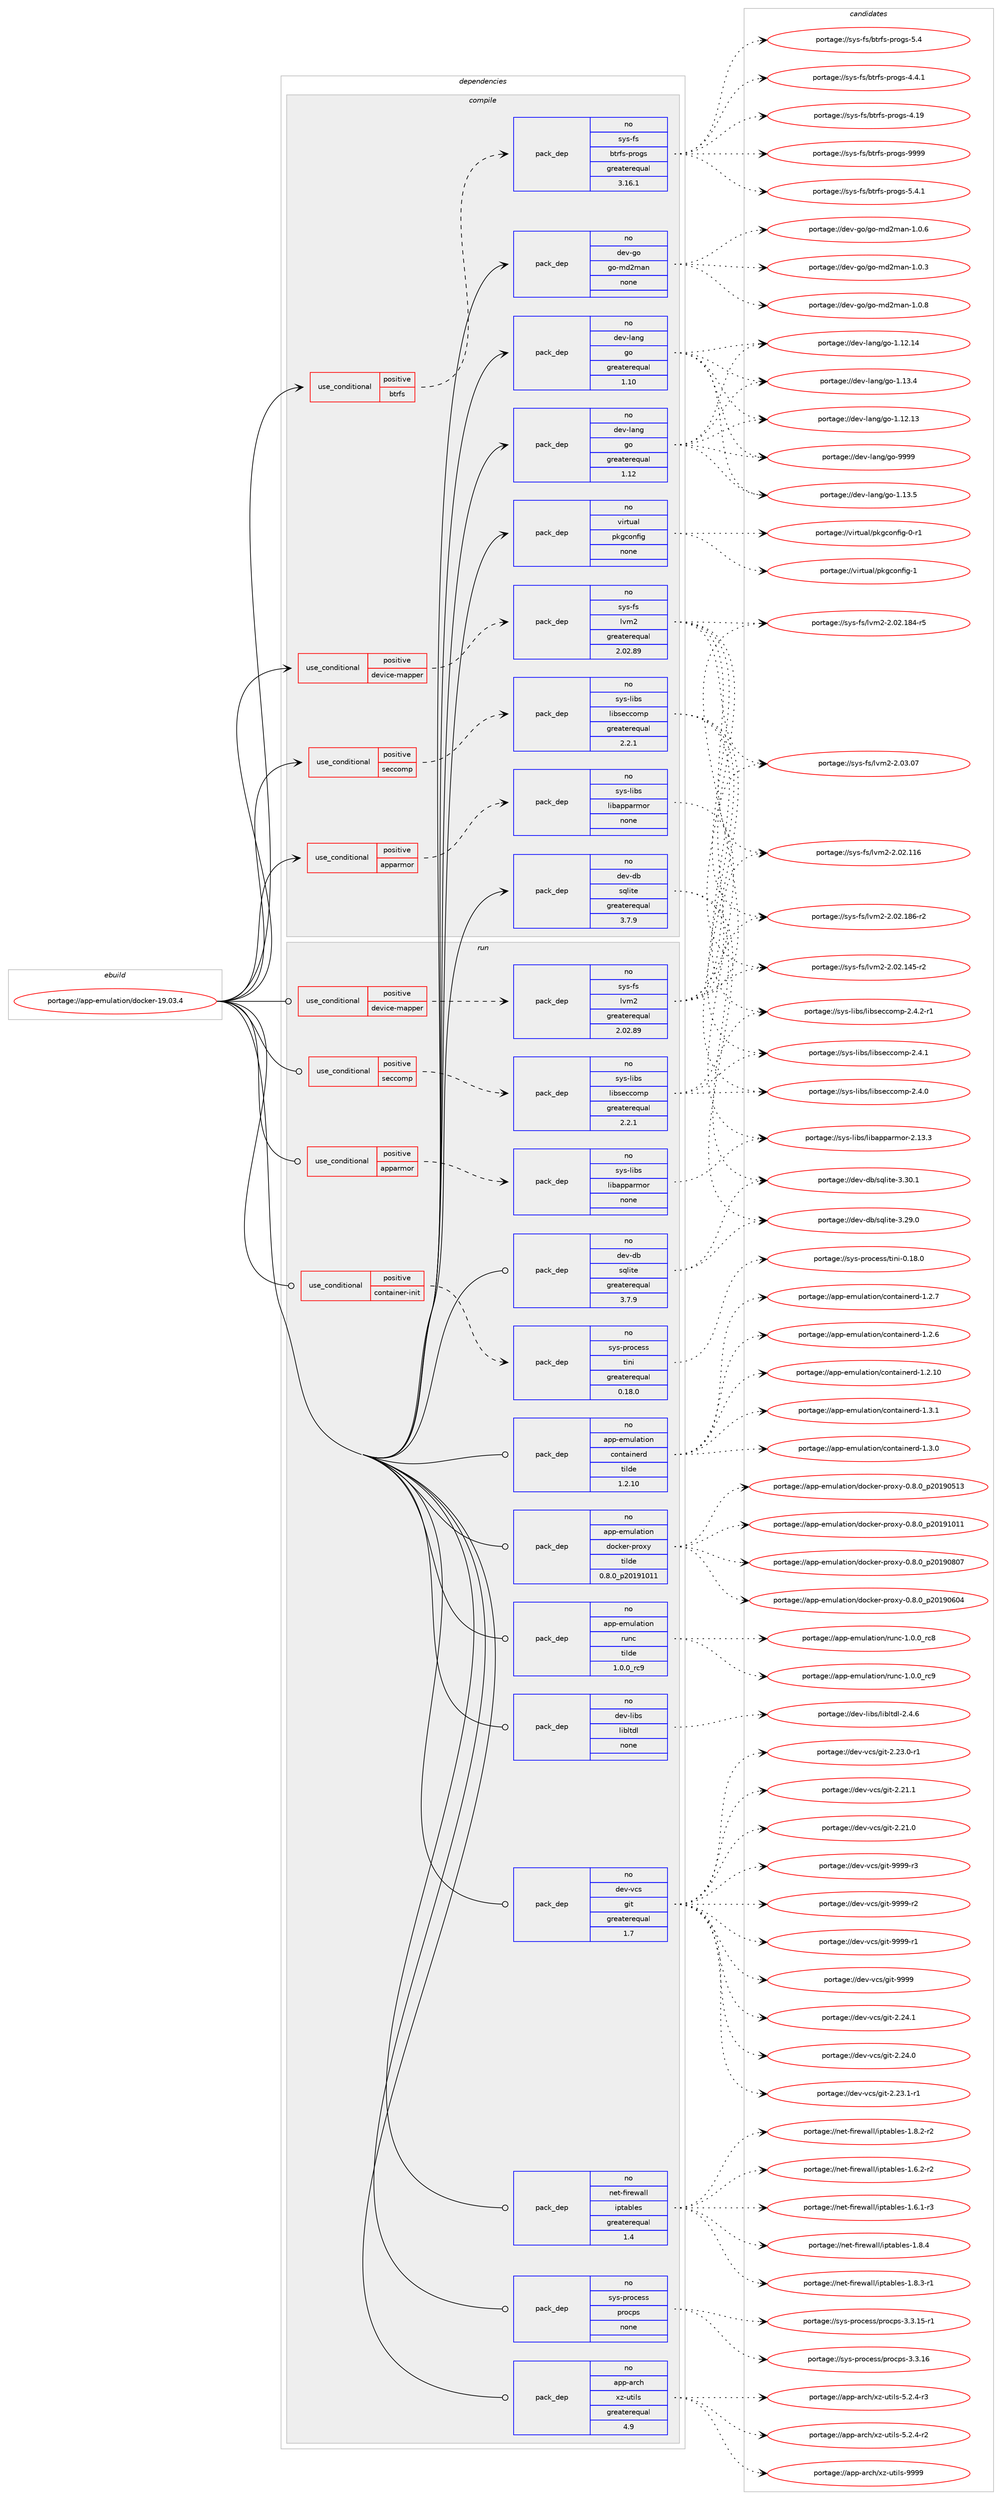 digraph prolog {

# *************
# Graph options
# *************

newrank=true;
concentrate=true;
compound=true;
graph [rankdir=LR,fontname=Helvetica,fontsize=10,ranksep=1.5];#, ranksep=2.5, nodesep=0.2];
edge  [arrowhead=vee];
node  [fontname=Helvetica,fontsize=10];

# **********
# The ebuild
# **********

subgraph cluster_leftcol {
color=gray;
label=<<i>ebuild</i>>;
id [label="portage://app-emulation/docker-19.03.4", color=red, width=4, href="../app-emulation/docker-19.03.4.svg"];
}

# ****************
# The dependencies
# ****************

subgraph cluster_midcol {
color=gray;
label=<<i>dependencies</i>>;
subgraph cluster_compile {
fillcolor="#eeeeee";
style=filled;
label=<<i>compile</i>>;
subgraph cond148621 {
dependency631137 [label=<<TABLE BORDER="0" CELLBORDER="1" CELLSPACING="0" CELLPADDING="4"><TR><TD ROWSPAN="3" CELLPADDING="10">use_conditional</TD></TR><TR><TD>positive</TD></TR><TR><TD>apparmor</TD></TR></TABLE>>, shape=none, color=red];
subgraph pack474109 {
dependency631138 [label=<<TABLE BORDER="0" CELLBORDER="1" CELLSPACING="0" CELLPADDING="4" WIDTH="220"><TR><TD ROWSPAN="6" CELLPADDING="30">pack_dep</TD></TR><TR><TD WIDTH="110">no</TD></TR><TR><TD>sys-libs</TD></TR><TR><TD>libapparmor</TD></TR><TR><TD>none</TD></TR><TR><TD></TD></TR></TABLE>>, shape=none, color=blue];
}
dependency631137:e -> dependency631138:w [weight=20,style="dashed",arrowhead="vee"];
}
id:e -> dependency631137:w [weight=20,style="solid",arrowhead="vee"];
subgraph cond148622 {
dependency631139 [label=<<TABLE BORDER="0" CELLBORDER="1" CELLSPACING="0" CELLPADDING="4"><TR><TD ROWSPAN="3" CELLPADDING="10">use_conditional</TD></TR><TR><TD>positive</TD></TR><TR><TD>btrfs</TD></TR></TABLE>>, shape=none, color=red];
subgraph pack474110 {
dependency631140 [label=<<TABLE BORDER="0" CELLBORDER="1" CELLSPACING="0" CELLPADDING="4" WIDTH="220"><TR><TD ROWSPAN="6" CELLPADDING="30">pack_dep</TD></TR><TR><TD WIDTH="110">no</TD></TR><TR><TD>sys-fs</TD></TR><TR><TD>btrfs-progs</TD></TR><TR><TD>greaterequal</TD></TR><TR><TD>3.16.1</TD></TR></TABLE>>, shape=none, color=blue];
}
dependency631139:e -> dependency631140:w [weight=20,style="dashed",arrowhead="vee"];
}
id:e -> dependency631139:w [weight=20,style="solid",arrowhead="vee"];
subgraph cond148623 {
dependency631141 [label=<<TABLE BORDER="0" CELLBORDER="1" CELLSPACING="0" CELLPADDING="4"><TR><TD ROWSPAN="3" CELLPADDING="10">use_conditional</TD></TR><TR><TD>positive</TD></TR><TR><TD>device-mapper</TD></TR></TABLE>>, shape=none, color=red];
subgraph pack474111 {
dependency631142 [label=<<TABLE BORDER="0" CELLBORDER="1" CELLSPACING="0" CELLPADDING="4" WIDTH="220"><TR><TD ROWSPAN="6" CELLPADDING="30">pack_dep</TD></TR><TR><TD WIDTH="110">no</TD></TR><TR><TD>sys-fs</TD></TR><TR><TD>lvm2</TD></TR><TR><TD>greaterequal</TD></TR><TR><TD>2.02.89</TD></TR></TABLE>>, shape=none, color=blue];
}
dependency631141:e -> dependency631142:w [weight=20,style="dashed",arrowhead="vee"];
}
id:e -> dependency631141:w [weight=20,style="solid",arrowhead="vee"];
subgraph cond148624 {
dependency631143 [label=<<TABLE BORDER="0" CELLBORDER="1" CELLSPACING="0" CELLPADDING="4"><TR><TD ROWSPAN="3" CELLPADDING="10">use_conditional</TD></TR><TR><TD>positive</TD></TR><TR><TD>seccomp</TD></TR></TABLE>>, shape=none, color=red];
subgraph pack474112 {
dependency631144 [label=<<TABLE BORDER="0" CELLBORDER="1" CELLSPACING="0" CELLPADDING="4" WIDTH="220"><TR><TD ROWSPAN="6" CELLPADDING="30">pack_dep</TD></TR><TR><TD WIDTH="110">no</TD></TR><TR><TD>sys-libs</TD></TR><TR><TD>libseccomp</TD></TR><TR><TD>greaterequal</TD></TR><TR><TD>2.2.1</TD></TR></TABLE>>, shape=none, color=blue];
}
dependency631143:e -> dependency631144:w [weight=20,style="dashed",arrowhead="vee"];
}
id:e -> dependency631143:w [weight=20,style="solid",arrowhead="vee"];
subgraph pack474113 {
dependency631145 [label=<<TABLE BORDER="0" CELLBORDER="1" CELLSPACING="0" CELLPADDING="4" WIDTH="220"><TR><TD ROWSPAN="6" CELLPADDING="30">pack_dep</TD></TR><TR><TD WIDTH="110">no</TD></TR><TR><TD>dev-db</TD></TR><TR><TD>sqlite</TD></TR><TR><TD>greaterequal</TD></TR><TR><TD>3.7.9</TD></TR></TABLE>>, shape=none, color=blue];
}
id:e -> dependency631145:w [weight=20,style="solid",arrowhead="vee"];
subgraph pack474114 {
dependency631146 [label=<<TABLE BORDER="0" CELLBORDER="1" CELLSPACING="0" CELLPADDING="4" WIDTH="220"><TR><TD ROWSPAN="6" CELLPADDING="30">pack_dep</TD></TR><TR><TD WIDTH="110">no</TD></TR><TR><TD>dev-go</TD></TR><TR><TD>go-md2man</TD></TR><TR><TD>none</TD></TR><TR><TD></TD></TR></TABLE>>, shape=none, color=blue];
}
id:e -> dependency631146:w [weight=20,style="solid",arrowhead="vee"];
subgraph pack474115 {
dependency631147 [label=<<TABLE BORDER="0" CELLBORDER="1" CELLSPACING="0" CELLPADDING="4" WIDTH="220"><TR><TD ROWSPAN="6" CELLPADDING="30">pack_dep</TD></TR><TR><TD WIDTH="110">no</TD></TR><TR><TD>dev-lang</TD></TR><TR><TD>go</TD></TR><TR><TD>greaterequal</TD></TR><TR><TD>1.10</TD></TR></TABLE>>, shape=none, color=blue];
}
id:e -> dependency631147:w [weight=20,style="solid",arrowhead="vee"];
subgraph pack474116 {
dependency631148 [label=<<TABLE BORDER="0" CELLBORDER="1" CELLSPACING="0" CELLPADDING="4" WIDTH="220"><TR><TD ROWSPAN="6" CELLPADDING="30">pack_dep</TD></TR><TR><TD WIDTH="110">no</TD></TR><TR><TD>dev-lang</TD></TR><TR><TD>go</TD></TR><TR><TD>greaterequal</TD></TR><TR><TD>1.12</TD></TR></TABLE>>, shape=none, color=blue];
}
id:e -> dependency631148:w [weight=20,style="solid",arrowhead="vee"];
subgraph pack474117 {
dependency631149 [label=<<TABLE BORDER="0" CELLBORDER="1" CELLSPACING="0" CELLPADDING="4" WIDTH="220"><TR><TD ROWSPAN="6" CELLPADDING="30">pack_dep</TD></TR><TR><TD WIDTH="110">no</TD></TR><TR><TD>virtual</TD></TR><TR><TD>pkgconfig</TD></TR><TR><TD>none</TD></TR><TR><TD></TD></TR></TABLE>>, shape=none, color=blue];
}
id:e -> dependency631149:w [weight=20,style="solid",arrowhead="vee"];
}
subgraph cluster_compileandrun {
fillcolor="#eeeeee";
style=filled;
label=<<i>compile and run</i>>;
}
subgraph cluster_run {
fillcolor="#eeeeee";
style=filled;
label=<<i>run</i>>;
subgraph cond148625 {
dependency631150 [label=<<TABLE BORDER="0" CELLBORDER="1" CELLSPACING="0" CELLPADDING="4"><TR><TD ROWSPAN="3" CELLPADDING="10">use_conditional</TD></TR><TR><TD>positive</TD></TR><TR><TD>apparmor</TD></TR></TABLE>>, shape=none, color=red];
subgraph pack474118 {
dependency631151 [label=<<TABLE BORDER="0" CELLBORDER="1" CELLSPACING="0" CELLPADDING="4" WIDTH="220"><TR><TD ROWSPAN="6" CELLPADDING="30">pack_dep</TD></TR><TR><TD WIDTH="110">no</TD></TR><TR><TD>sys-libs</TD></TR><TR><TD>libapparmor</TD></TR><TR><TD>none</TD></TR><TR><TD></TD></TR></TABLE>>, shape=none, color=blue];
}
dependency631150:e -> dependency631151:w [weight=20,style="dashed",arrowhead="vee"];
}
id:e -> dependency631150:w [weight=20,style="solid",arrowhead="odot"];
subgraph cond148626 {
dependency631152 [label=<<TABLE BORDER="0" CELLBORDER="1" CELLSPACING="0" CELLPADDING="4"><TR><TD ROWSPAN="3" CELLPADDING="10">use_conditional</TD></TR><TR><TD>positive</TD></TR><TR><TD>container-init</TD></TR></TABLE>>, shape=none, color=red];
subgraph pack474119 {
dependency631153 [label=<<TABLE BORDER="0" CELLBORDER="1" CELLSPACING="0" CELLPADDING="4" WIDTH="220"><TR><TD ROWSPAN="6" CELLPADDING="30">pack_dep</TD></TR><TR><TD WIDTH="110">no</TD></TR><TR><TD>sys-process</TD></TR><TR><TD>tini</TD></TR><TR><TD>greaterequal</TD></TR><TR><TD>0.18.0</TD></TR></TABLE>>, shape=none, color=blue];
}
dependency631152:e -> dependency631153:w [weight=20,style="dashed",arrowhead="vee"];
}
id:e -> dependency631152:w [weight=20,style="solid",arrowhead="odot"];
subgraph cond148627 {
dependency631154 [label=<<TABLE BORDER="0" CELLBORDER="1" CELLSPACING="0" CELLPADDING="4"><TR><TD ROWSPAN="3" CELLPADDING="10">use_conditional</TD></TR><TR><TD>positive</TD></TR><TR><TD>device-mapper</TD></TR></TABLE>>, shape=none, color=red];
subgraph pack474120 {
dependency631155 [label=<<TABLE BORDER="0" CELLBORDER="1" CELLSPACING="0" CELLPADDING="4" WIDTH="220"><TR><TD ROWSPAN="6" CELLPADDING="30">pack_dep</TD></TR><TR><TD WIDTH="110">no</TD></TR><TR><TD>sys-fs</TD></TR><TR><TD>lvm2</TD></TR><TR><TD>greaterequal</TD></TR><TR><TD>2.02.89</TD></TR></TABLE>>, shape=none, color=blue];
}
dependency631154:e -> dependency631155:w [weight=20,style="dashed",arrowhead="vee"];
}
id:e -> dependency631154:w [weight=20,style="solid",arrowhead="odot"];
subgraph cond148628 {
dependency631156 [label=<<TABLE BORDER="0" CELLBORDER="1" CELLSPACING="0" CELLPADDING="4"><TR><TD ROWSPAN="3" CELLPADDING="10">use_conditional</TD></TR><TR><TD>positive</TD></TR><TR><TD>seccomp</TD></TR></TABLE>>, shape=none, color=red];
subgraph pack474121 {
dependency631157 [label=<<TABLE BORDER="0" CELLBORDER="1" CELLSPACING="0" CELLPADDING="4" WIDTH="220"><TR><TD ROWSPAN="6" CELLPADDING="30">pack_dep</TD></TR><TR><TD WIDTH="110">no</TD></TR><TR><TD>sys-libs</TD></TR><TR><TD>libseccomp</TD></TR><TR><TD>greaterequal</TD></TR><TR><TD>2.2.1</TD></TR></TABLE>>, shape=none, color=blue];
}
dependency631156:e -> dependency631157:w [weight=20,style="dashed",arrowhead="vee"];
}
id:e -> dependency631156:w [weight=20,style="solid",arrowhead="odot"];
subgraph pack474122 {
dependency631158 [label=<<TABLE BORDER="0" CELLBORDER="1" CELLSPACING="0" CELLPADDING="4" WIDTH="220"><TR><TD ROWSPAN="6" CELLPADDING="30">pack_dep</TD></TR><TR><TD WIDTH="110">no</TD></TR><TR><TD>app-arch</TD></TR><TR><TD>xz-utils</TD></TR><TR><TD>greaterequal</TD></TR><TR><TD>4.9</TD></TR></TABLE>>, shape=none, color=blue];
}
id:e -> dependency631158:w [weight=20,style="solid",arrowhead="odot"];
subgraph pack474123 {
dependency631159 [label=<<TABLE BORDER="0" CELLBORDER="1" CELLSPACING="0" CELLPADDING="4" WIDTH="220"><TR><TD ROWSPAN="6" CELLPADDING="30">pack_dep</TD></TR><TR><TD WIDTH="110">no</TD></TR><TR><TD>app-emulation</TD></TR><TR><TD>containerd</TD></TR><TR><TD>tilde</TD></TR><TR><TD>1.2.10</TD></TR></TABLE>>, shape=none, color=blue];
}
id:e -> dependency631159:w [weight=20,style="solid",arrowhead="odot"];
subgraph pack474124 {
dependency631160 [label=<<TABLE BORDER="0" CELLBORDER="1" CELLSPACING="0" CELLPADDING="4" WIDTH="220"><TR><TD ROWSPAN="6" CELLPADDING="30">pack_dep</TD></TR><TR><TD WIDTH="110">no</TD></TR><TR><TD>app-emulation</TD></TR><TR><TD>docker-proxy</TD></TR><TR><TD>tilde</TD></TR><TR><TD>0.8.0_p20191011</TD></TR></TABLE>>, shape=none, color=blue];
}
id:e -> dependency631160:w [weight=20,style="solid",arrowhead="odot"];
subgraph pack474125 {
dependency631161 [label=<<TABLE BORDER="0" CELLBORDER="1" CELLSPACING="0" CELLPADDING="4" WIDTH="220"><TR><TD ROWSPAN="6" CELLPADDING="30">pack_dep</TD></TR><TR><TD WIDTH="110">no</TD></TR><TR><TD>app-emulation</TD></TR><TR><TD>runc</TD></TR><TR><TD>tilde</TD></TR><TR><TD>1.0.0_rc9</TD></TR></TABLE>>, shape=none, color=blue];
}
id:e -> dependency631161:w [weight=20,style="solid",arrowhead="odot"];
subgraph pack474126 {
dependency631162 [label=<<TABLE BORDER="0" CELLBORDER="1" CELLSPACING="0" CELLPADDING="4" WIDTH="220"><TR><TD ROWSPAN="6" CELLPADDING="30">pack_dep</TD></TR><TR><TD WIDTH="110">no</TD></TR><TR><TD>dev-db</TD></TR><TR><TD>sqlite</TD></TR><TR><TD>greaterequal</TD></TR><TR><TD>3.7.9</TD></TR></TABLE>>, shape=none, color=blue];
}
id:e -> dependency631162:w [weight=20,style="solid",arrowhead="odot"];
subgraph pack474127 {
dependency631163 [label=<<TABLE BORDER="0" CELLBORDER="1" CELLSPACING="0" CELLPADDING="4" WIDTH="220"><TR><TD ROWSPAN="6" CELLPADDING="30">pack_dep</TD></TR><TR><TD WIDTH="110">no</TD></TR><TR><TD>dev-libs</TD></TR><TR><TD>libltdl</TD></TR><TR><TD>none</TD></TR><TR><TD></TD></TR></TABLE>>, shape=none, color=blue];
}
id:e -> dependency631163:w [weight=20,style="solid",arrowhead="odot"];
subgraph pack474128 {
dependency631164 [label=<<TABLE BORDER="0" CELLBORDER="1" CELLSPACING="0" CELLPADDING="4" WIDTH="220"><TR><TD ROWSPAN="6" CELLPADDING="30">pack_dep</TD></TR><TR><TD WIDTH="110">no</TD></TR><TR><TD>dev-vcs</TD></TR><TR><TD>git</TD></TR><TR><TD>greaterequal</TD></TR><TR><TD>1.7</TD></TR></TABLE>>, shape=none, color=blue];
}
id:e -> dependency631164:w [weight=20,style="solid",arrowhead="odot"];
subgraph pack474129 {
dependency631165 [label=<<TABLE BORDER="0" CELLBORDER="1" CELLSPACING="0" CELLPADDING="4" WIDTH="220"><TR><TD ROWSPAN="6" CELLPADDING="30">pack_dep</TD></TR><TR><TD WIDTH="110">no</TD></TR><TR><TD>net-firewall</TD></TR><TR><TD>iptables</TD></TR><TR><TD>greaterequal</TD></TR><TR><TD>1.4</TD></TR></TABLE>>, shape=none, color=blue];
}
id:e -> dependency631165:w [weight=20,style="solid",arrowhead="odot"];
subgraph pack474130 {
dependency631166 [label=<<TABLE BORDER="0" CELLBORDER="1" CELLSPACING="0" CELLPADDING="4" WIDTH="220"><TR><TD ROWSPAN="6" CELLPADDING="30">pack_dep</TD></TR><TR><TD WIDTH="110">no</TD></TR><TR><TD>sys-process</TD></TR><TR><TD>procps</TD></TR><TR><TD>none</TD></TR><TR><TD></TD></TR></TABLE>>, shape=none, color=blue];
}
id:e -> dependency631166:w [weight=20,style="solid",arrowhead="odot"];
}
}

# **************
# The candidates
# **************

subgraph cluster_choices {
rank=same;
color=gray;
label=<<i>candidates</i>>;

subgraph choice474109 {
color=black;
nodesep=1;
choice11512111545108105981154710810598971121129711410911111445504649514651 [label="portage://sys-libs/libapparmor-2.13.3", color=red, width=4,href="../sys-libs/libapparmor-2.13.3.svg"];
dependency631138:e -> choice11512111545108105981154710810598971121129711410911111445504649514651:w [style=dotted,weight="100"];
}
subgraph choice474110 {
color=black;
nodesep=1;
choice115121115451021154798116114102115451121141111031154557575757 [label="portage://sys-fs/btrfs-progs-9999", color=red, width=4,href="../sys-fs/btrfs-progs-9999.svg"];
choice11512111545102115479811611410211545112114111103115455346524649 [label="portage://sys-fs/btrfs-progs-5.4.1", color=red, width=4,href="../sys-fs/btrfs-progs-5.4.1.svg"];
choice1151211154510211547981161141021154511211411110311545534652 [label="portage://sys-fs/btrfs-progs-5.4", color=red, width=4,href="../sys-fs/btrfs-progs-5.4.svg"];
choice11512111545102115479811611410211545112114111103115455246524649 [label="portage://sys-fs/btrfs-progs-4.4.1", color=red, width=4,href="../sys-fs/btrfs-progs-4.4.1.svg"];
choice115121115451021154798116114102115451121141111031154552464957 [label="portage://sys-fs/btrfs-progs-4.19", color=red, width=4,href="../sys-fs/btrfs-progs-4.19.svg"];
dependency631140:e -> choice115121115451021154798116114102115451121141111031154557575757:w [style=dotted,weight="100"];
dependency631140:e -> choice11512111545102115479811611410211545112114111103115455346524649:w [style=dotted,weight="100"];
dependency631140:e -> choice1151211154510211547981161141021154511211411110311545534652:w [style=dotted,weight="100"];
dependency631140:e -> choice11512111545102115479811611410211545112114111103115455246524649:w [style=dotted,weight="100"];
dependency631140:e -> choice115121115451021154798116114102115451121141111031154552464957:w [style=dotted,weight="100"];
}
subgraph choice474111 {
color=black;
nodesep=1;
choice1151211154510211547108118109504550464851464855 [label="portage://sys-fs/lvm2-2.03.07", color=red, width=4,href="../sys-fs/lvm2-2.03.07.svg"];
choice1151211154510211547108118109504550464850464956544511450 [label="portage://sys-fs/lvm2-2.02.186-r2", color=red, width=4,href="../sys-fs/lvm2-2.02.186-r2.svg"];
choice1151211154510211547108118109504550464850464956524511453 [label="portage://sys-fs/lvm2-2.02.184-r5", color=red, width=4,href="../sys-fs/lvm2-2.02.184-r5.svg"];
choice1151211154510211547108118109504550464850464952534511450 [label="portage://sys-fs/lvm2-2.02.145-r2", color=red, width=4,href="../sys-fs/lvm2-2.02.145-r2.svg"];
choice115121115451021154710811810950455046485046494954 [label="portage://sys-fs/lvm2-2.02.116", color=red, width=4,href="../sys-fs/lvm2-2.02.116.svg"];
dependency631142:e -> choice1151211154510211547108118109504550464851464855:w [style=dotted,weight="100"];
dependency631142:e -> choice1151211154510211547108118109504550464850464956544511450:w [style=dotted,weight="100"];
dependency631142:e -> choice1151211154510211547108118109504550464850464956524511453:w [style=dotted,weight="100"];
dependency631142:e -> choice1151211154510211547108118109504550464850464952534511450:w [style=dotted,weight="100"];
dependency631142:e -> choice115121115451021154710811810950455046485046494954:w [style=dotted,weight="100"];
}
subgraph choice474112 {
color=black;
nodesep=1;
choice1151211154510810598115471081059811510199991111091124550465246504511449 [label="portage://sys-libs/libseccomp-2.4.2-r1", color=red, width=4,href="../sys-libs/libseccomp-2.4.2-r1.svg"];
choice115121115451081059811547108105981151019999111109112455046524649 [label="portage://sys-libs/libseccomp-2.4.1", color=red, width=4,href="../sys-libs/libseccomp-2.4.1.svg"];
choice115121115451081059811547108105981151019999111109112455046524648 [label="portage://sys-libs/libseccomp-2.4.0", color=red, width=4,href="../sys-libs/libseccomp-2.4.0.svg"];
dependency631144:e -> choice1151211154510810598115471081059811510199991111091124550465246504511449:w [style=dotted,weight="100"];
dependency631144:e -> choice115121115451081059811547108105981151019999111109112455046524649:w [style=dotted,weight="100"];
dependency631144:e -> choice115121115451081059811547108105981151019999111109112455046524648:w [style=dotted,weight="100"];
}
subgraph choice474113 {
color=black;
nodesep=1;
choice10010111845100984711511310810511610145514651484649 [label="portage://dev-db/sqlite-3.30.1", color=red, width=4,href="../dev-db/sqlite-3.30.1.svg"];
choice10010111845100984711511310810511610145514650574648 [label="portage://dev-db/sqlite-3.29.0", color=red, width=4,href="../dev-db/sqlite-3.29.0.svg"];
dependency631145:e -> choice10010111845100984711511310810511610145514651484649:w [style=dotted,weight="100"];
dependency631145:e -> choice10010111845100984711511310810511610145514650574648:w [style=dotted,weight="100"];
}
subgraph choice474114 {
color=black;
nodesep=1;
choice1001011184510311147103111451091005010997110454946484656 [label="portage://dev-go/go-md2man-1.0.8", color=red, width=4,href="../dev-go/go-md2man-1.0.8.svg"];
choice1001011184510311147103111451091005010997110454946484654 [label="portage://dev-go/go-md2man-1.0.6", color=red, width=4,href="../dev-go/go-md2man-1.0.6.svg"];
choice1001011184510311147103111451091005010997110454946484651 [label="portage://dev-go/go-md2man-1.0.3", color=red, width=4,href="../dev-go/go-md2man-1.0.3.svg"];
dependency631146:e -> choice1001011184510311147103111451091005010997110454946484656:w [style=dotted,weight="100"];
dependency631146:e -> choice1001011184510311147103111451091005010997110454946484654:w [style=dotted,weight="100"];
dependency631146:e -> choice1001011184510311147103111451091005010997110454946484651:w [style=dotted,weight="100"];
}
subgraph choice474115 {
color=black;
nodesep=1;
choice1001011184510897110103471031114557575757 [label="portage://dev-lang/go-9999", color=red, width=4,href="../dev-lang/go-9999.svg"];
choice10010111845108971101034710311145494649514653 [label="portage://dev-lang/go-1.13.5", color=red, width=4,href="../dev-lang/go-1.13.5.svg"];
choice10010111845108971101034710311145494649514652 [label="portage://dev-lang/go-1.13.4", color=red, width=4,href="../dev-lang/go-1.13.4.svg"];
choice1001011184510897110103471031114549464950464952 [label="portage://dev-lang/go-1.12.14", color=red, width=4,href="../dev-lang/go-1.12.14.svg"];
choice1001011184510897110103471031114549464950464951 [label="portage://dev-lang/go-1.12.13", color=red, width=4,href="../dev-lang/go-1.12.13.svg"];
dependency631147:e -> choice1001011184510897110103471031114557575757:w [style=dotted,weight="100"];
dependency631147:e -> choice10010111845108971101034710311145494649514653:w [style=dotted,weight="100"];
dependency631147:e -> choice10010111845108971101034710311145494649514652:w [style=dotted,weight="100"];
dependency631147:e -> choice1001011184510897110103471031114549464950464952:w [style=dotted,weight="100"];
dependency631147:e -> choice1001011184510897110103471031114549464950464951:w [style=dotted,weight="100"];
}
subgraph choice474116 {
color=black;
nodesep=1;
choice1001011184510897110103471031114557575757 [label="portage://dev-lang/go-9999", color=red, width=4,href="../dev-lang/go-9999.svg"];
choice10010111845108971101034710311145494649514653 [label="portage://dev-lang/go-1.13.5", color=red, width=4,href="../dev-lang/go-1.13.5.svg"];
choice10010111845108971101034710311145494649514652 [label="portage://dev-lang/go-1.13.4", color=red, width=4,href="../dev-lang/go-1.13.4.svg"];
choice1001011184510897110103471031114549464950464952 [label="portage://dev-lang/go-1.12.14", color=red, width=4,href="../dev-lang/go-1.12.14.svg"];
choice1001011184510897110103471031114549464950464951 [label="portage://dev-lang/go-1.12.13", color=red, width=4,href="../dev-lang/go-1.12.13.svg"];
dependency631148:e -> choice1001011184510897110103471031114557575757:w [style=dotted,weight="100"];
dependency631148:e -> choice10010111845108971101034710311145494649514653:w [style=dotted,weight="100"];
dependency631148:e -> choice10010111845108971101034710311145494649514652:w [style=dotted,weight="100"];
dependency631148:e -> choice1001011184510897110103471031114549464950464952:w [style=dotted,weight="100"];
dependency631148:e -> choice1001011184510897110103471031114549464950464951:w [style=dotted,weight="100"];
}
subgraph choice474117 {
color=black;
nodesep=1;
choice1181051141161179710847112107103991111101021051034549 [label="portage://virtual/pkgconfig-1", color=red, width=4,href="../virtual/pkgconfig-1.svg"];
choice11810511411611797108471121071039911111010210510345484511449 [label="portage://virtual/pkgconfig-0-r1", color=red, width=4,href="../virtual/pkgconfig-0-r1.svg"];
dependency631149:e -> choice1181051141161179710847112107103991111101021051034549:w [style=dotted,weight="100"];
dependency631149:e -> choice11810511411611797108471121071039911111010210510345484511449:w [style=dotted,weight="100"];
}
subgraph choice474118 {
color=black;
nodesep=1;
choice11512111545108105981154710810598971121129711410911111445504649514651 [label="portage://sys-libs/libapparmor-2.13.3", color=red, width=4,href="../sys-libs/libapparmor-2.13.3.svg"];
dependency631151:e -> choice11512111545108105981154710810598971121129711410911111445504649514651:w [style=dotted,weight="100"];
}
subgraph choice474119 {
color=black;
nodesep=1;
choice11512111545112114111991011151154711610511010545484649564648 [label="portage://sys-process/tini-0.18.0", color=red, width=4,href="../sys-process/tini-0.18.0.svg"];
dependency631153:e -> choice11512111545112114111991011151154711610511010545484649564648:w [style=dotted,weight="100"];
}
subgraph choice474120 {
color=black;
nodesep=1;
choice1151211154510211547108118109504550464851464855 [label="portage://sys-fs/lvm2-2.03.07", color=red, width=4,href="../sys-fs/lvm2-2.03.07.svg"];
choice1151211154510211547108118109504550464850464956544511450 [label="portage://sys-fs/lvm2-2.02.186-r2", color=red, width=4,href="../sys-fs/lvm2-2.02.186-r2.svg"];
choice1151211154510211547108118109504550464850464956524511453 [label="portage://sys-fs/lvm2-2.02.184-r5", color=red, width=4,href="../sys-fs/lvm2-2.02.184-r5.svg"];
choice1151211154510211547108118109504550464850464952534511450 [label="portage://sys-fs/lvm2-2.02.145-r2", color=red, width=4,href="../sys-fs/lvm2-2.02.145-r2.svg"];
choice115121115451021154710811810950455046485046494954 [label="portage://sys-fs/lvm2-2.02.116", color=red, width=4,href="../sys-fs/lvm2-2.02.116.svg"];
dependency631155:e -> choice1151211154510211547108118109504550464851464855:w [style=dotted,weight="100"];
dependency631155:e -> choice1151211154510211547108118109504550464850464956544511450:w [style=dotted,weight="100"];
dependency631155:e -> choice1151211154510211547108118109504550464850464956524511453:w [style=dotted,weight="100"];
dependency631155:e -> choice1151211154510211547108118109504550464850464952534511450:w [style=dotted,weight="100"];
dependency631155:e -> choice115121115451021154710811810950455046485046494954:w [style=dotted,weight="100"];
}
subgraph choice474121 {
color=black;
nodesep=1;
choice1151211154510810598115471081059811510199991111091124550465246504511449 [label="portage://sys-libs/libseccomp-2.4.2-r1", color=red, width=4,href="../sys-libs/libseccomp-2.4.2-r1.svg"];
choice115121115451081059811547108105981151019999111109112455046524649 [label="portage://sys-libs/libseccomp-2.4.1", color=red, width=4,href="../sys-libs/libseccomp-2.4.1.svg"];
choice115121115451081059811547108105981151019999111109112455046524648 [label="portage://sys-libs/libseccomp-2.4.0", color=red, width=4,href="../sys-libs/libseccomp-2.4.0.svg"];
dependency631157:e -> choice1151211154510810598115471081059811510199991111091124550465246504511449:w [style=dotted,weight="100"];
dependency631157:e -> choice115121115451081059811547108105981151019999111109112455046524649:w [style=dotted,weight="100"];
dependency631157:e -> choice115121115451081059811547108105981151019999111109112455046524648:w [style=dotted,weight="100"];
}
subgraph choice474122 {
color=black;
nodesep=1;
choice9711211245971149910447120122451171161051081154557575757 [label="portage://app-arch/xz-utils-9999", color=red, width=4,href="../app-arch/xz-utils-9999.svg"];
choice9711211245971149910447120122451171161051081154553465046524511451 [label="portage://app-arch/xz-utils-5.2.4-r3", color=red, width=4,href="../app-arch/xz-utils-5.2.4-r3.svg"];
choice9711211245971149910447120122451171161051081154553465046524511450 [label="portage://app-arch/xz-utils-5.2.4-r2", color=red, width=4,href="../app-arch/xz-utils-5.2.4-r2.svg"];
dependency631158:e -> choice9711211245971149910447120122451171161051081154557575757:w [style=dotted,weight="100"];
dependency631158:e -> choice9711211245971149910447120122451171161051081154553465046524511451:w [style=dotted,weight="100"];
dependency631158:e -> choice9711211245971149910447120122451171161051081154553465046524511450:w [style=dotted,weight="100"];
}
subgraph choice474123 {
color=black;
nodesep=1;
choice971121124510110911710897116105111110479911111011697105110101114100454946514649 [label="portage://app-emulation/containerd-1.3.1", color=red, width=4,href="../app-emulation/containerd-1.3.1.svg"];
choice971121124510110911710897116105111110479911111011697105110101114100454946514648 [label="portage://app-emulation/containerd-1.3.0", color=red, width=4,href="../app-emulation/containerd-1.3.0.svg"];
choice971121124510110911710897116105111110479911111011697105110101114100454946504655 [label="portage://app-emulation/containerd-1.2.7", color=red, width=4,href="../app-emulation/containerd-1.2.7.svg"];
choice971121124510110911710897116105111110479911111011697105110101114100454946504654 [label="portage://app-emulation/containerd-1.2.6", color=red, width=4,href="../app-emulation/containerd-1.2.6.svg"];
choice97112112451011091171089711610511111047991111101169710511010111410045494650464948 [label="portage://app-emulation/containerd-1.2.10", color=red, width=4,href="../app-emulation/containerd-1.2.10.svg"];
dependency631159:e -> choice971121124510110911710897116105111110479911111011697105110101114100454946514649:w [style=dotted,weight="100"];
dependency631159:e -> choice971121124510110911710897116105111110479911111011697105110101114100454946514648:w [style=dotted,weight="100"];
dependency631159:e -> choice971121124510110911710897116105111110479911111011697105110101114100454946504655:w [style=dotted,weight="100"];
dependency631159:e -> choice971121124510110911710897116105111110479911111011697105110101114100454946504654:w [style=dotted,weight="100"];
dependency631159:e -> choice97112112451011091171089711610511111047991111101169710511010111410045494650464948:w [style=dotted,weight="100"];
}
subgraph choice474124 {
color=black;
nodesep=1;
choice971121124510110911710897116105111110471001119910710111445112114111120121454846564648951125048495749484949 [label="portage://app-emulation/docker-proxy-0.8.0_p20191011", color=red, width=4,href="../app-emulation/docker-proxy-0.8.0_p20191011.svg"];
choice971121124510110911710897116105111110471001119910710111445112114111120121454846564648951125048495748564855 [label="portage://app-emulation/docker-proxy-0.8.0_p20190807", color=red, width=4,href="../app-emulation/docker-proxy-0.8.0_p20190807.svg"];
choice971121124510110911710897116105111110471001119910710111445112114111120121454846564648951125048495748544852 [label="portage://app-emulation/docker-proxy-0.8.0_p20190604", color=red, width=4,href="../app-emulation/docker-proxy-0.8.0_p20190604.svg"];
choice971121124510110911710897116105111110471001119910710111445112114111120121454846564648951125048495748534951 [label="portage://app-emulation/docker-proxy-0.8.0_p20190513", color=red, width=4,href="../app-emulation/docker-proxy-0.8.0_p20190513.svg"];
dependency631160:e -> choice971121124510110911710897116105111110471001119910710111445112114111120121454846564648951125048495749484949:w [style=dotted,weight="100"];
dependency631160:e -> choice971121124510110911710897116105111110471001119910710111445112114111120121454846564648951125048495748564855:w [style=dotted,weight="100"];
dependency631160:e -> choice971121124510110911710897116105111110471001119910710111445112114111120121454846564648951125048495748544852:w [style=dotted,weight="100"];
dependency631160:e -> choice971121124510110911710897116105111110471001119910710111445112114111120121454846564648951125048495748534951:w [style=dotted,weight="100"];
}
subgraph choice474125 {
color=black;
nodesep=1;
choice9711211245101109117108971161051111104711411711099454946484648951149957 [label="portage://app-emulation/runc-1.0.0_rc9", color=red, width=4,href="../app-emulation/runc-1.0.0_rc9.svg"];
choice9711211245101109117108971161051111104711411711099454946484648951149956 [label="portage://app-emulation/runc-1.0.0_rc8", color=red, width=4,href="../app-emulation/runc-1.0.0_rc8.svg"];
dependency631161:e -> choice9711211245101109117108971161051111104711411711099454946484648951149957:w [style=dotted,weight="100"];
dependency631161:e -> choice9711211245101109117108971161051111104711411711099454946484648951149956:w [style=dotted,weight="100"];
}
subgraph choice474126 {
color=black;
nodesep=1;
choice10010111845100984711511310810511610145514651484649 [label="portage://dev-db/sqlite-3.30.1", color=red, width=4,href="../dev-db/sqlite-3.30.1.svg"];
choice10010111845100984711511310810511610145514650574648 [label="portage://dev-db/sqlite-3.29.0", color=red, width=4,href="../dev-db/sqlite-3.29.0.svg"];
dependency631162:e -> choice10010111845100984711511310810511610145514651484649:w [style=dotted,weight="100"];
dependency631162:e -> choice10010111845100984711511310810511610145514650574648:w [style=dotted,weight="100"];
}
subgraph choice474127 {
color=black;
nodesep=1;
choice10010111845108105981154710810598108116100108455046524654 [label="portage://dev-libs/libltdl-2.4.6", color=red, width=4,href="../dev-libs/libltdl-2.4.6.svg"];
dependency631163:e -> choice10010111845108105981154710810598108116100108455046524654:w [style=dotted,weight="100"];
}
subgraph choice474128 {
color=black;
nodesep=1;
choice10010111845118991154710310511645575757574511451 [label="portage://dev-vcs/git-9999-r3", color=red, width=4,href="../dev-vcs/git-9999-r3.svg"];
choice10010111845118991154710310511645575757574511450 [label="portage://dev-vcs/git-9999-r2", color=red, width=4,href="../dev-vcs/git-9999-r2.svg"];
choice10010111845118991154710310511645575757574511449 [label="portage://dev-vcs/git-9999-r1", color=red, width=4,href="../dev-vcs/git-9999-r1.svg"];
choice1001011184511899115471031051164557575757 [label="portage://dev-vcs/git-9999", color=red, width=4,href="../dev-vcs/git-9999.svg"];
choice10010111845118991154710310511645504650524649 [label="portage://dev-vcs/git-2.24.1", color=red, width=4,href="../dev-vcs/git-2.24.1.svg"];
choice10010111845118991154710310511645504650524648 [label="portage://dev-vcs/git-2.24.0", color=red, width=4,href="../dev-vcs/git-2.24.0.svg"];
choice100101118451189911547103105116455046505146494511449 [label="portage://dev-vcs/git-2.23.1-r1", color=red, width=4,href="../dev-vcs/git-2.23.1-r1.svg"];
choice100101118451189911547103105116455046505146484511449 [label="portage://dev-vcs/git-2.23.0-r1", color=red, width=4,href="../dev-vcs/git-2.23.0-r1.svg"];
choice10010111845118991154710310511645504650494649 [label="portage://dev-vcs/git-2.21.1", color=red, width=4,href="../dev-vcs/git-2.21.1.svg"];
choice10010111845118991154710310511645504650494648 [label="portage://dev-vcs/git-2.21.0", color=red, width=4,href="../dev-vcs/git-2.21.0.svg"];
dependency631164:e -> choice10010111845118991154710310511645575757574511451:w [style=dotted,weight="100"];
dependency631164:e -> choice10010111845118991154710310511645575757574511450:w [style=dotted,weight="100"];
dependency631164:e -> choice10010111845118991154710310511645575757574511449:w [style=dotted,weight="100"];
dependency631164:e -> choice1001011184511899115471031051164557575757:w [style=dotted,weight="100"];
dependency631164:e -> choice10010111845118991154710310511645504650524649:w [style=dotted,weight="100"];
dependency631164:e -> choice10010111845118991154710310511645504650524648:w [style=dotted,weight="100"];
dependency631164:e -> choice100101118451189911547103105116455046505146494511449:w [style=dotted,weight="100"];
dependency631164:e -> choice100101118451189911547103105116455046505146484511449:w [style=dotted,weight="100"];
dependency631164:e -> choice10010111845118991154710310511645504650494649:w [style=dotted,weight="100"];
dependency631164:e -> choice10010111845118991154710310511645504650494648:w [style=dotted,weight="100"];
}
subgraph choice474129 {
color=black;
nodesep=1;
choice1101011164510210511410111997108108471051121169798108101115454946564652 [label="portage://net-firewall/iptables-1.8.4", color=red, width=4,href="../net-firewall/iptables-1.8.4.svg"];
choice11010111645102105114101119971081084710511211697981081011154549465646514511449 [label="portage://net-firewall/iptables-1.8.3-r1", color=red, width=4,href="../net-firewall/iptables-1.8.3-r1.svg"];
choice11010111645102105114101119971081084710511211697981081011154549465646504511450 [label="portage://net-firewall/iptables-1.8.2-r2", color=red, width=4,href="../net-firewall/iptables-1.8.2-r2.svg"];
choice11010111645102105114101119971081084710511211697981081011154549465446504511450 [label="portage://net-firewall/iptables-1.6.2-r2", color=red, width=4,href="../net-firewall/iptables-1.6.2-r2.svg"];
choice11010111645102105114101119971081084710511211697981081011154549465446494511451 [label="portage://net-firewall/iptables-1.6.1-r3", color=red, width=4,href="../net-firewall/iptables-1.6.1-r3.svg"];
dependency631165:e -> choice1101011164510210511410111997108108471051121169798108101115454946564652:w [style=dotted,weight="100"];
dependency631165:e -> choice11010111645102105114101119971081084710511211697981081011154549465646514511449:w [style=dotted,weight="100"];
dependency631165:e -> choice11010111645102105114101119971081084710511211697981081011154549465646504511450:w [style=dotted,weight="100"];
dependency631165:e -> choice11010111645102105114101119971081084710511211697981081011154549465446504511450:w [style=dotted,weight="100"];
dependency631165:e -> choice11010111645102105114101119971081084710511211697981081011154549465446494511451:w [style=dotted,weight="100"];
}
subgraph choice474130 {
color=black;
nodesep=1;
choice1151211154511211411199101115115471121141119911211545514651464954 [label="portage://sys-process/procps-3.3.16", color=red, width=4,href="../sys-process/procps-3.3.16.svg"];
choice11512111545112114111991011151154711211411199112115455146514649534511449 [label="portage://sys-process/procps-3.3.15-r1", color=red, width=4,href="../sys-process/procps-3.3.15-r1.svg"];
dependency631166:e -> choice1151211154511211411199101115115471121141119911211545514651464954:w [style=dotted,weight="100"];
dependency631166:e -> choice11512111545112114111991011151154711211411199112115455146514649534511449:w [style=dotted,weight="100"];
}
}

}
